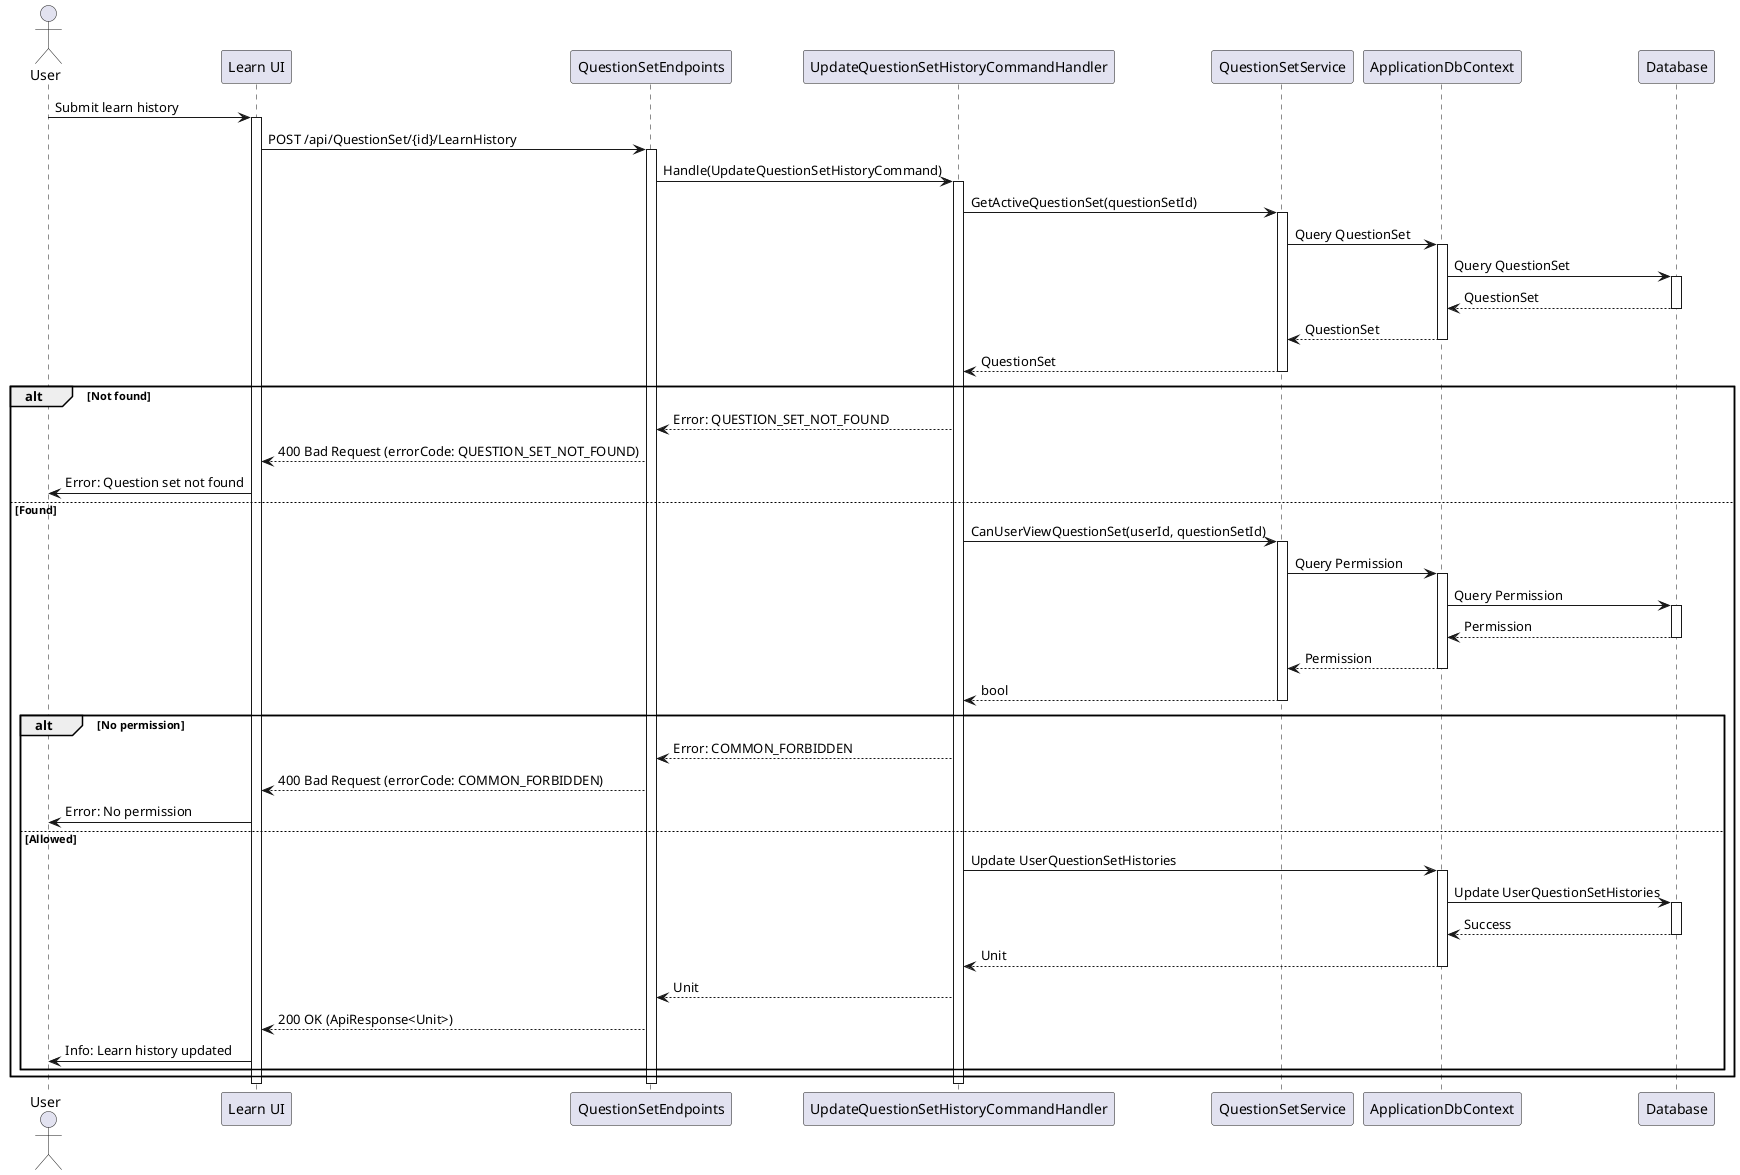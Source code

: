 @startuml
actor User
participant "Learn UI" as UI
participant QuestionSetEndpoints
participant UpdateQuestionSetHistoryCommandHandler as Handler
participant QuestionSetService
participant ApplicationDbContext
participant Database

User -> UI : Submit learn history
activate UI
UI -> QuestionSetEndpoints : POST /api/QuestionSet/{id}/LearnHistory
activate QuestionSetEndpoints
QuestionSetEndpoints -> Handler : Handle(UpdateQuestionSetHistoryCommand)
activate Handler
Handler -> QuestionSetService : GetActiveQuestionSet(questionSetId)
activate QuestionSetService
QuestionSetService -> ApplicationDbContext : Query QuestionSet
activate ApplicationDbContext
ApplicationDbContext -> Database : Query QuestionSet
activate Database
Database --> ApplicationDbContext : QuestionSet
deactivate Database
ApplicationDbContext --> QuestionSetService : QuestionSet
deactivate ApplicationDbContext
QuestionSetService --> Handler : QuestionSet
deactivate QuestionSetService
alt Not found
    Handler --> QuestionSetEndpoints : Error: QUESTION_SET_NOT_FOUND
    QuestionSetEndpoints --> UI : 400 Bad Request (errorCode: QUESTION_SET_NOT_FOUND)
    UI -> User : Error: Question set not found
else Found
    Handler -> QuestionSetService : CanUserViewQuestionSet(userId, questionSetId)
    activate QuestionSetService
    QuestionSetService -> ApplicationDbContext : Query Permission
    activate ApplicationDbContext
    ApplicationDbContext -> Database : Query Permission
    activate Database
    Database --> ApplicationDbContext : Permission
    deactivate Database
    ApplicationDbContext --> QuestionSetService : Permission
    deactivate ApplicationDbContext
    QuestionSetService --> Handler : bool
    deactivate QuestionSetService
    alt No permission
        Handler --> QuestionSetEndpoints : Error: COMMON_FORBIDDEN
        QuestionSetEndpoints --> UI : 400 Bad Request (errorCode: COMMON_FORBIDDEN)
        UI -> User : Error: No permission
    else Allowed
        Handler -> ApplicationDbContext : Update UserQuestionSetHistories
        activate ApplicationDbContext
        ApplicationDbContext -> Database : Update UserQuestionSetHistories
        activate Database
        Database --> ApplicationDbContext : Success
        deactivate Database
        ApplicationDbContext --> Handler : Unit
        deactivate ApplicationDbContext
        Handler --> QuestionSetEndpoints : Unit
        QuestionSetEndpoints --> UI : 200 OK (ApiResponse<Unit>)
        UI -> User : Info: Learn history updated
    end
end
deactivate Handler
deactivate QuestionSetEndpoints
deactivate UI
@enduml